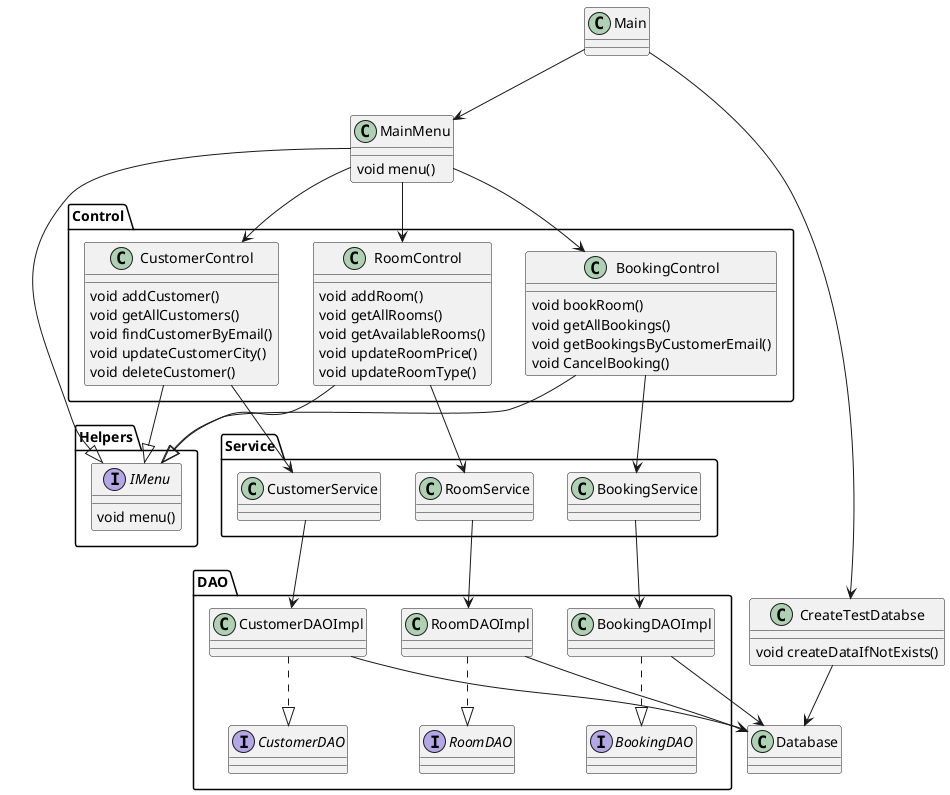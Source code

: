 @startuml
'https://plantuml.com/class-diagram

class Main {

}

class Database {
}

interface DAO.RoomDAO {
}

interface DAO.CustomerDAO {
}

interface DAO.BookingDAO {
}

interface Helpers.IMenu {
void menu()
}

class DAO.RoomDAOImpl {
}

class Control.RoomControl {
void addRoom()
void getAllRooms()
void getAvailableRooms()
void updateRoomPrice()
void updateRoomType()
}

class Service.RoomService {
}

class DAO.CustomerDAOImpl {
}

class Control.CustomerControl {
void addCustomer()
void getAllCustomers()
void findCustomerByEmail()
void updateCustomerCity()
void deleteCustomer()
}

class Service.CustomerService {
}

class DAO.BookingDAOImpl {
}

class Control.BookingControl {
void bookRoom()
void getAllBookings()
void getBookingsByCustomerEmail()
void CancelBooking()
}

class Service.BookingService {
}

class MainMenu {
void menu()
}

class CreateTestDatabse {
void createDataIfNotExists()
}

DAO.RoomDAOImpl ..|> DAO.RoomDAO
DAO.CustomerDAOImpl ..|> DAO.CustomerDAO
DAO.BookingDAOImpl ..|> DAO.BookingDAO
Main --> CreateTestDatabse
Main --> MainMenu
MainMenu --> Control.CustomerControl
MainMenu --> Control.RoomControl
MainMenu --> Control.BookingControl
Control.CustomerControl --> Service.CustomerService
Service.CustomerService --> DAO.CustomerDAOImpl
Control.RoomControl --> Service.RoomService
Service.RoomService --> DAO.RoomDAOImpl
Control.BookingControl --> Service.BookingService
Service.BookingService --> DAO.BookingDAOImpl
DAO.RoomDAOImpl --> Database
DAO.CustomerDAOImpl --> Database
DAO.BookingDAOImpl --> Database
Control.RoomControl --|> Helpers.IMenu
Control.CustomerControl --|> Helpers.IMenu
Control.BookingControl --|> Helpers.IMenu
MainMenu --|> IMenu
CreateTestDatabse --> Database

@enduml